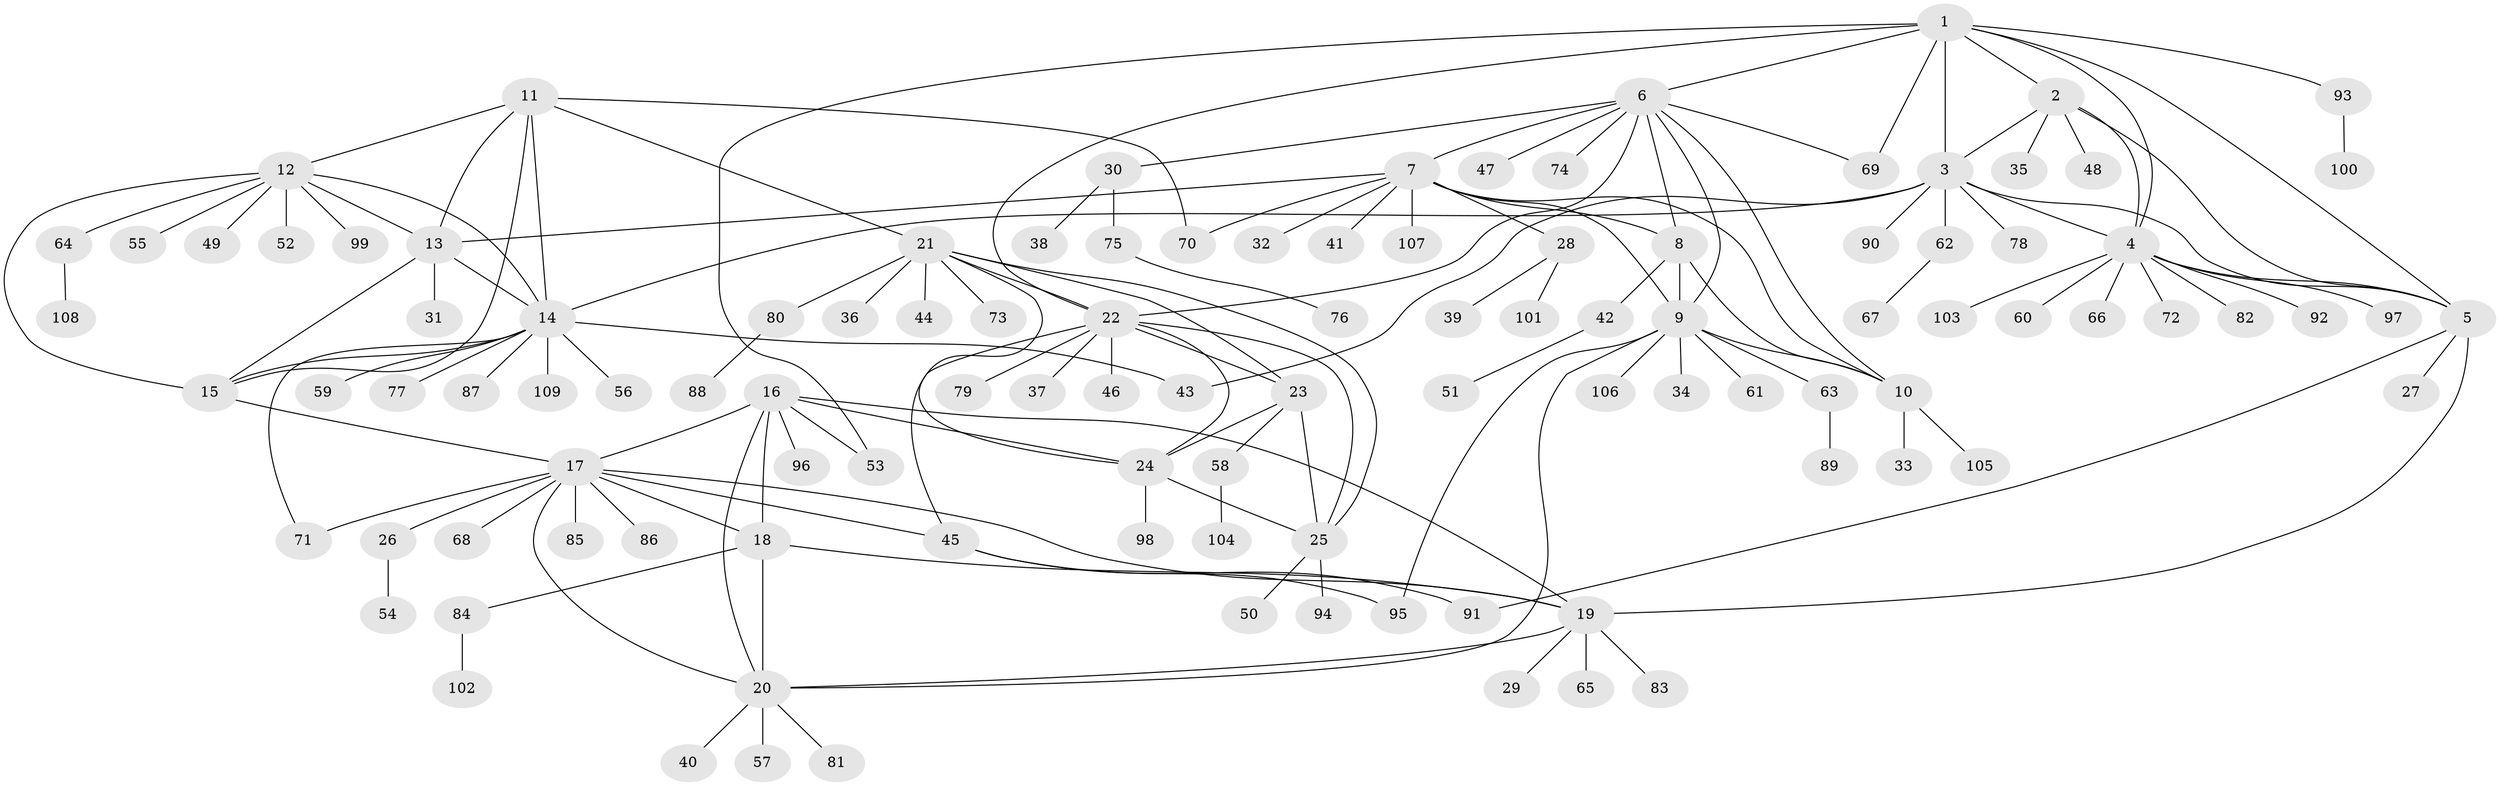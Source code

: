 // coarse degree distribution, {6: 0.03896103896103896, 4: 0.025974025974025976, 5: 0.09090909090909091, 9: 0.03896103896103896, 7: 0.03896103896103896, 1: 0.5584415584415584, 2: 0.11688311688311688, 8: 0.05194805194805195, 10: 0.03896103896103896}
// Generated by graph-tools (version 1.1) at 2025/37/03/04/25 23:37:43]
// undirected, 109 vertices, 152 edges
graph export_dot {
  node [color=gray90,style=filled];
  1;
  2;
  3;
  4;
  5;
  6;
  7;
  8;
  9;
  10;
  11;
  12;
  13;
  14;
  15;
  16;
  17;
  18;
  19;
  20;
  21;
  22;
  23;
  24;
  25;
  26;
  27;
  28;
  29;
  30;
  31;
  32;
  33;
  34;
  35;
  36;
  37;
  38;
  39;
  40;
  41;
  42;
  43;
  44;
  45;
  46;
  47;
  48;
  49;
  50;
  51;
  52;
  53;
  54;
  55;
  56;
  57;
  58;
  59;
  60;
  61;
  62;
  63;
  64;
  65;
  66;
  67;
  68;
  69;
  70;
  71;
  72;
  73;
  74;
  75;
  76;
  77;
  78;
  79;
  80;
  81;
  82;
  83;
  84;
  85;
  86;
  87;
  88;
  89;
  90;
  91;
  92;
  93;
  94;
  95;
  96;
  97;
  98;
  99;
  100;
  101;
  102;
  103;
  104;
  105;
  106;
  107;
  108;
  109;
  1 -- 2;
  1 -- 3;
  1 -- 4;
  1 -- 5;
  1 -- 6;
  1 -- 22;
  1 -- 53;
  1 -- 69;
  1 -- 93;
  2 -- 3;
  2 -- 4;
  2 -- 5;
  2 -- 35;
  2 -- 48;
  3 -- 4;
  3 -- 5;
  3 -- 14;
  3 -- 43;
  3 -- 62;
  3 -- 78;
  3 -- 90;
  4 -- 5;
  4 -- 60;
  4 -- 66;
  4 -- 72;
  4 -- 82;
  4 -- 92;
  4 -- 97;
  4 -- 103;
  5 -- 19;
  5 -- 27;
  5 -- 91;
  6 -- 7;
  6 -- 8;
  6 -- 9;
  6 -- 10;
  6 -- 22;
  6 -- 30;
  6 -- 47;
  6 -- 69;
  6 -- 74;
  7 -- 8;
  7 -- 9;
  7 -- 10;
  7 -- 13;
  7 -- 28;
  7 -- 32;
  7 -- 41;
  7 -- 70;
  7 -- 107;
  8 -- 9;
  8 -- 10;
  8 -- 42;
  9 -- 10;
  9 -- 20;
  9 -- 34;
  9 -- 61;
  9 -- 63;
  9 -- 95;
  9 -- 106;
  10 -- 33;
  10 -- 105;
  11 -- 12;
  11 -- 13;
  11 -- 14;
  11 -- 15;
  11 -- 21;
  11 -- 70;
  12 -- 13;
  12 -- 14;
  12 -- 15;
  12 -- 49;
  12 -- 52;
  12 -- 55;
  12 -- 64;
  12 -- 99;
  13 -- 14;
  13 -- 15;
  13 -- 31;
  14 -- 15;
  14 -- 43;
  14 -- 56;
  14 -- 59;
  14 -- 71;
  14 -- 77;
  14 -- 87;
  14 -- 109;
  15 -- 17;
  16 -- 17;
  16 -- 18;
  16 -- 19;
  16 -- 20;
  16 -- 24;
  16 -- 53;
  16 -- 96;
  17 -- 18;
  17 -- 19;
  17 -- 20;
  17 -- 26;
  17 -- 45;
  17 -- 68;
  17 -- 71;
  17 -- 85;
  17 -- 86;
  18 -- 19;
  18 -- 20;
  18 -- 84;
  19 -- 20;
  19 -- 29;
  19 -- 65;
  19 -- 83;
  20 -- 40;
  20 -- 57;
  20 -- 81;
  21 -- 22;
  21 -- 23;
  21 -- 24;
  21 -- 25;
  21 -- 36;
  21 -- 44;
  21 -- 73;
  21 -- 80;
  22 -- 23;
  22 -- 24;
  22 -- 25;
  22 -- 37;
  22 -- 45;
  22 -- 46;
  22 -- 79;
  23 -- 24;
  23 -- 25;
  23 -- 58;
  24 -- 25;
  24 -- 98;
  25 -- 50;
  25 -- 94;
  26 -- 54;
  28 -- 39;
  28 -- 101;
  30 -- 38;
  30 -- 75;
  42 -- 51;
  45 -- 91;
  45 -- 95;
  58 -- 104;
  62 -- 67;
  63 -- 89;
  64 -- 108;
  75 -- 76;
  80 -- 88;
  84 -- 102;
  93 -- 100;
}
